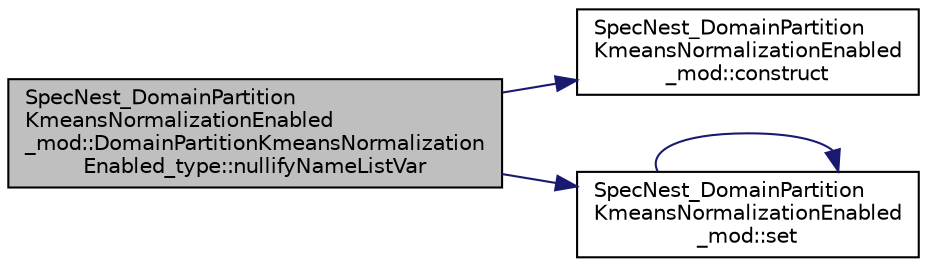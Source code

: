digraph "SpecNest_DomainPartitionKmeansNormalizationEnabled_mod::DomainPartitionKmeansNormalizationEnabled_type::nullifyNameListVar"
{
 // LATEX_PDF_SIZE
  edge [fontname="Helvetica",fontsize="10",labelfontname="Helvetica",labelfontsize="10"];
  node [fontname="Helvetica",fontsize="10",shape=record];
  rankdir="LR";
  Node1 [label="SpecNest_DomainPartition\lKmeansNormalizationEnabled\l_mod::DomainPartitionKmeansNormalization\lEnabled_type::nullifyNameListVar",height=0.2,width=0.4,color="black", fillcolor="grey75", style="filled", fontcolor="black",tooltip=" "];
  Node1 -> Node2 [color="midnightblue",fontsize="10",style="solid"];
  Node2 [label="SpecNest_DomainPartition\lKmeansNormalizationEnabled\l_mod::construct",height=0.2,width=0.4,color="black", fillcolor="white", style="filled",URL="$namespaceSpecNest__DomainPartitionKmeansNormalizationEnabled__mod.html#aeb1d20ce06f9af2ef0c177c758c4efbd",tooltip=" "];
  Node1 -> Node3 [color="midnightblue",fontsize="10",style="solid"];
  Node3 [label="SpecNest_DomainPartition\lKmeansNormalizationEnabled\l_mod::set",height=0.2,width=0.4,color="black", fillcolor="white", style="filled",URL="$namespaceSpecNest__DomainPartitionKmeansNormalizationEnabled__mod.html#ac27276be7c463d2aabb2d748b60ff279",tooltip=" "];
  Node3 -> Node3 [color="midnightblue",fontsize="10",style="solid"];
}
